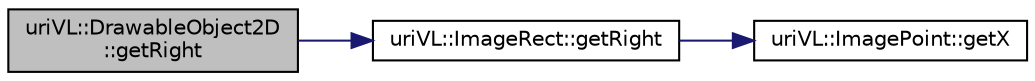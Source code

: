 digraph "uriVL::DrawableObject2D::getRight"
{
  edge [fontname="Helvetica",fontsize="10",labelfontname="Helvetica",labelfontsize="10"];
  node [fontname="Helvetica",fontsize="10",shape=record];
  rankdir="LR";
  Node1 [label="uriVL::DrawableObject2D\l::getRight",height=0.2,width=0.4,color="black", fillcolor="grey75", style="filled", fontcolor="black"];
  Node1 -> Node2 [color="midnightblue",fontsize="10",style="solid",fontname="Helvetica"];
  Node2 [label="uriVL::ImageRect::getRight",height=0.2,width=0.4,color="black", fillcolor="white", style="filled",URL="$classuriVL_1_1ImageRect.html#a89884bd1866a1b7ffb67d4cc1ec1a052",tooltip="Returns the maximum x coordinate of the rectangle. "];
  Node2 -> Node3 [color="midnightblue",fontsize="10",style="solid",fontname="Helvetica"];
  Node3 [label="uriVL::ImagePoint::getX",height=0.2,width=0.4,color="black", fillcolor="white", style="filled",URL="$classuriVL_1_1ImagePoint.html#a4845eb34e164c8dffd9b366cf61f3f5b",tooltip="Returns the point&#39;s x coordinate. "];
}
